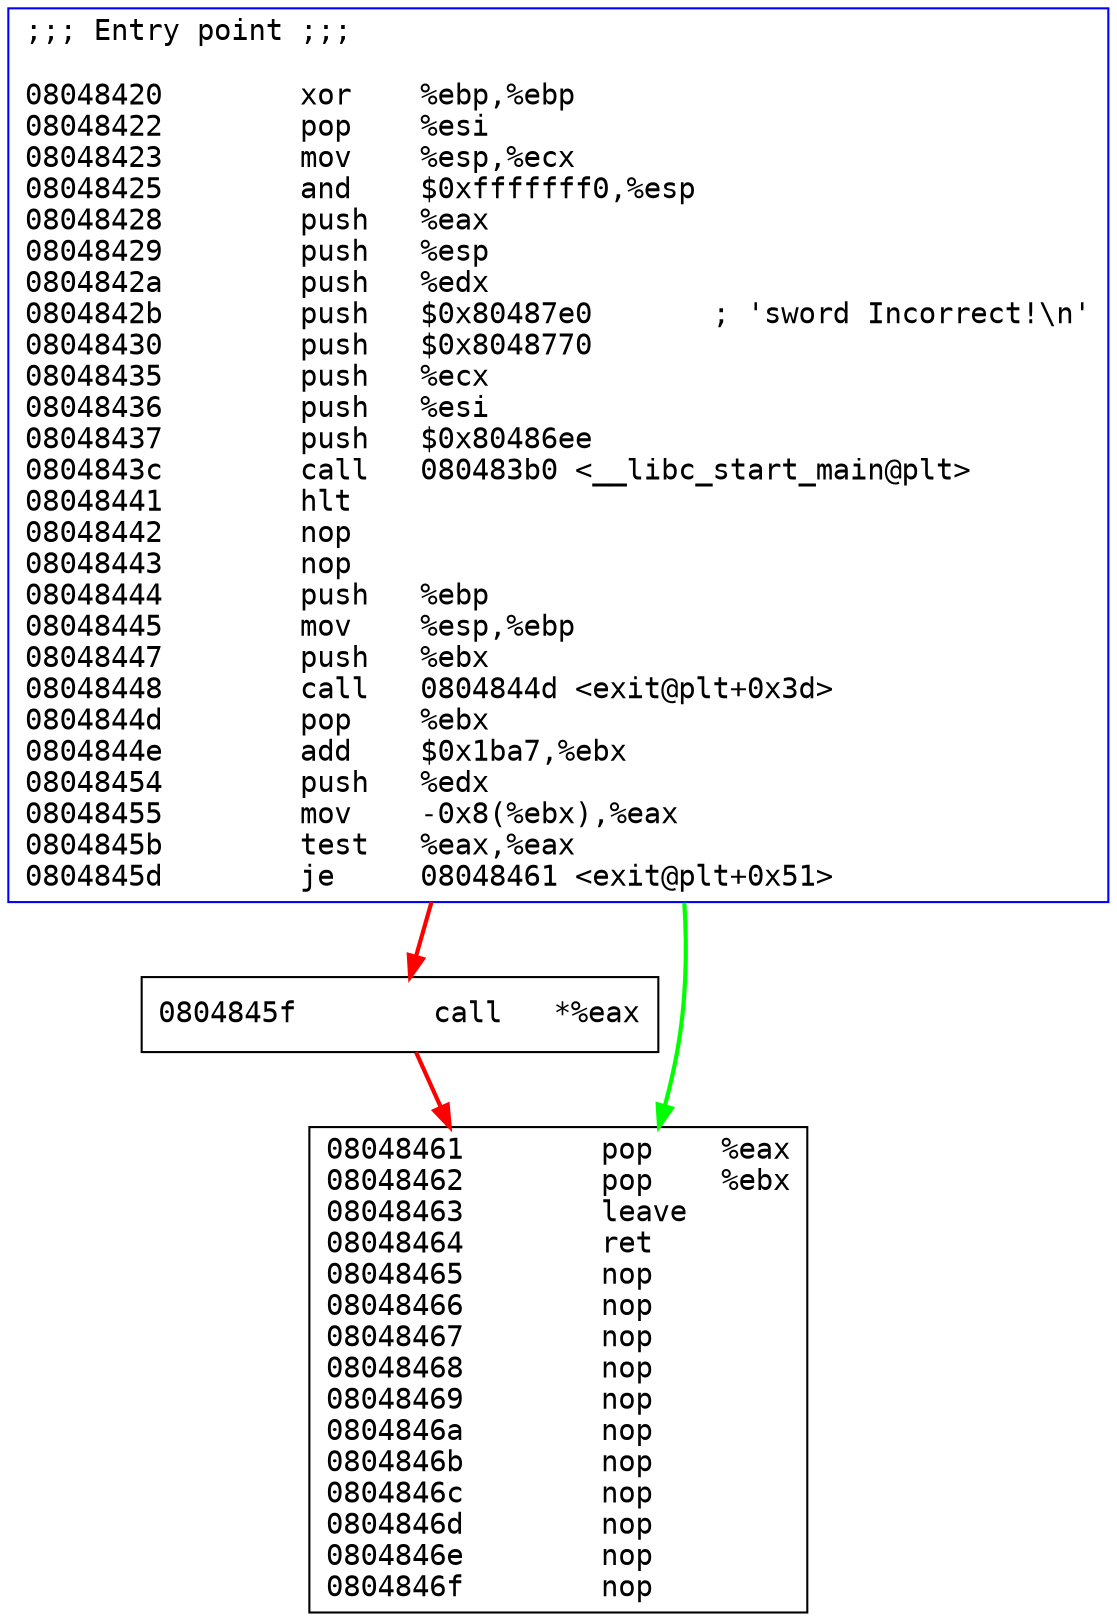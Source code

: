 digraph G { node [fontname=Courier]; 
 "0804845f" [shape=box, label = "0804845f	call   *%eax\l"]

 "08048461" [shape=box, label = "08048461	pop    %eax\l08048462	pop    %ebx\l08048463	leave\l08048464	ret\l08048465	nop\l08048466	nop\l08048467	nop\l08048468	nop\l08048469	nop\l0804846a	nop\l0804846b	nop\l0804846c	nop\l0804846d	nop\l0804846e	nop\l0804846f	nop\l"]

 "08048420" [shape=box, color = blue, label = ";;; Entry point ;;;\l\l08048420	xor    %ebp,%ebp\l08048422	pop    %esi\l08048423	mov    %esp,%ecx\l08048425	and    $0xfffffff0,%esp\l08048428	push   %eax\l08048429	push   %esp\l0804842a	push   %edx\l0804842b	push   $0x80487e0	; 'sword Incorrect!\\n'\l08048430	push   $0x8048770\l08048435	push   %ecx\l08048436	push   %esi\l08048437	push   $0x80486ee\l0804843c	call   080483b0 <__libc_start_main@plt>\l08048441	hlt\l08048442	nop\l08048443	nop\l08048444	push   %ebp\l08048445	mov    %esp,%ebp\l08048447	push   %ebx\l08048448	call   0804844d <exit@plt+0x3d>\l0804844d	pop    %ebx\l0804844e	add    $0x1ba7,%ebx\l08048454	push   %edx\l08048455	mov    -0x8(%ebx),%eax\l0804845b	test   %eax,%eax\l0804845d	je     08048461 <exit@plt+0x51>\l"]
"08048420" -> "08048461" [style = bold, color=green]
"08048420" -> "0804845f" [style = bold, color=red]
"0804845f" -> "08048461" [style = bold, color=red]
}